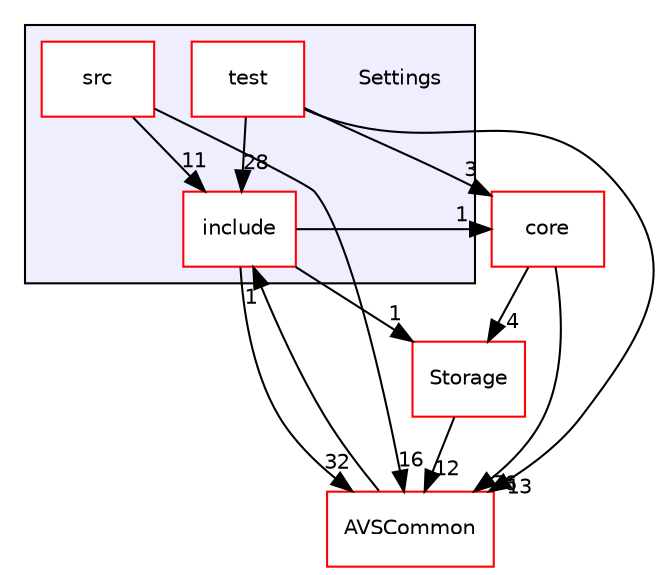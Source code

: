 digraph "/workplace/avs-device-sdk/Settings" {
  compound=true
  node [ fontsize="10", fontname="Helvetica"];
  edge [ labelfontsize="10", labelfontname="Helvetica"];
  subgraph clusterdir_8ae0dd75af039a94f4269584fb8eef13 {
    graph [ bgcolor="#eeeeff", pencolor="black", label="" URL="dir_8ae0dd75af039a94f4269584fb8eef13.html"];
    dir_8ae0dd75af039a94f4269584fb8eef13 [shape=plaintext label="Settings"];
    dir_432cbbb5245314b613ff1e5a0d6316fd [shape=box label="include" color="red" fillcolor="white" style="filled" URL="dir_432cbbb5245314b613ff1e5a0d6316fd.html"];
    dir_c49c26511ee82c0add2fa791a3e96bc7 [shape=box label="src" color="red" fillcolor="white" style="filled" URL="dir_c49c26511ee82c0add2fa791a3e96bc7.html"];
    dir_99d77744d65312941b5eb82009999c89 [shape=box label="test" color="red" fillcolor="white" style="filled" URL="dir_99d77744d65312941b5eb82009999c89.html"];
  }
  dir_d29c5f5a2915d6c5388c9daae4f109c7 [shape=box label="Storage" fillcolor="white" style="filled" color="red" URL="dir_d29c5f5a2915d6c5388c9daae4f109c7.html"];
  dir_13e65effb2bde530b17b3d5eefcd0266 [shape=box label="AVSCommon" fillcolor="white" style="filled" color="red" URL="dir_13e65effb2bde530b17b3d5eefcd0266.html"];
  dir_4270bfced15e0e73154b13468c7c9ad9 [shape=box label="core" fillcolor="white" style="filled" color="red" URL="dir_4270bfced15e0e73154b13468c7c9ad9.html"];
  dir_99d77744d65312941b5eb82009999c89->dir_13e65effb2bde530b17b3d5eefcd0266 [headlabel="13", labeldistance=1.5 headhref="dir_000596_000017.html"];
  dir_99d77744d65312941b5eb82009999c89->dir_432cbbb5245314b613ff1e5a0d6316fd [headlabel="28", labeldistance=1.5 headhref="dir_000596_000589.html"];
  dir_99d77744d65312941b5eb82009999c89->dir_4270bfced15e0e73154b13468c7c9ad9 [headlabel="3", labeldistance=1.5 headhref="dir_000596_000461.html"];
  dir_c49c26511ee82c0add2fa791a3e96bc7->dir_13e65effb2bde530b17b3d5eefcd0266 [headlabel="16", labeldistance=1.5 headhref="dir_000593_000017.html"];
  dir_c49c26511ee82c0add2fa791a3e96bc7->dir_432cbbb5245314b613ff1e5a0d6316fd [headlabel="11", labeldistance=1.5 headhref="dir_000593_000589.html"];
  dir_d29c5f5a2915d6c5388c9daae4f109c7->dir_13e65effb2bde530b17b3d5eefcd0266 [headlabel="12", labeldistance=1.5 headhref="dir_000643_000017.html"];
  dir_13e65effb2bde530b17b3d5eefcd0266->dir_432cbbb5245314b613ff1e5a0d6316fd [headlabel="1", labeldistance=1.5 headhref="dir_000017_000589.html"];
  dir_432cbbb5245314b613ff1e5a0d6316fd->dir_d29c5f5a2915d6c5388c9daae4f109c7 [headlabel="1", labeldistance=1.5 headhref="dir_000589_000643.html"];
  dir_432cbbb5245314b613ff1e5a0d6316fd->dir_13e65effb2bde530b17b3d5eefcd0266 [headlabel="32", labeldistance=1.5 headhref="dir_000589_000017.html"];
  dir_432cbbb5245314b613ff1e5a0d6316fd->dir_4270bfced15e0e73154b13468c7c9ad9 [headlabel="1", labeldistance=1.5 headhref="dir_000589_000461.html"];
  dir_4270bfced15e0e73154b13468c7c9ad9->dir_d29c5f5a2915d6c5388c9daae4f109c7 [headlabel="4", labeldistance=1.5 headhref="dir_000461_000643.html"];
  dir_4270bfced15e0e73154b13468c7c9ad9->dir_13e65effb2bde530b17b3d5eefcd0266 [headlabel="76", labeldistance=1.5 headhref="dir_000461_000017.html"];
}
